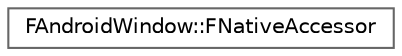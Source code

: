digraph "Graphical Class Hierarchy"
{
 // INTERACTIVE_SVG=YES
 // LATEX_PDF_SIZE
  bgcolor="transparent";
  edge [fontname=Helvetica,fontsize=10,labelfontname=Helvetica,labelfontsize=10];
  node [fontname=Helvetica,fontsize=10,shape=box,height=0.2,width=0.4];
  rankdir="LR";
  Node0 [id="Node000000",label="FAndroidWindow::FNativeAccessor",height=0.2,width=0.4,color="grey40", fillcolor="white", style="filled",URL="$de/d0f/classFAndroidWindow_1_1FNativeAccessor.html",tooltip=" "];
}
